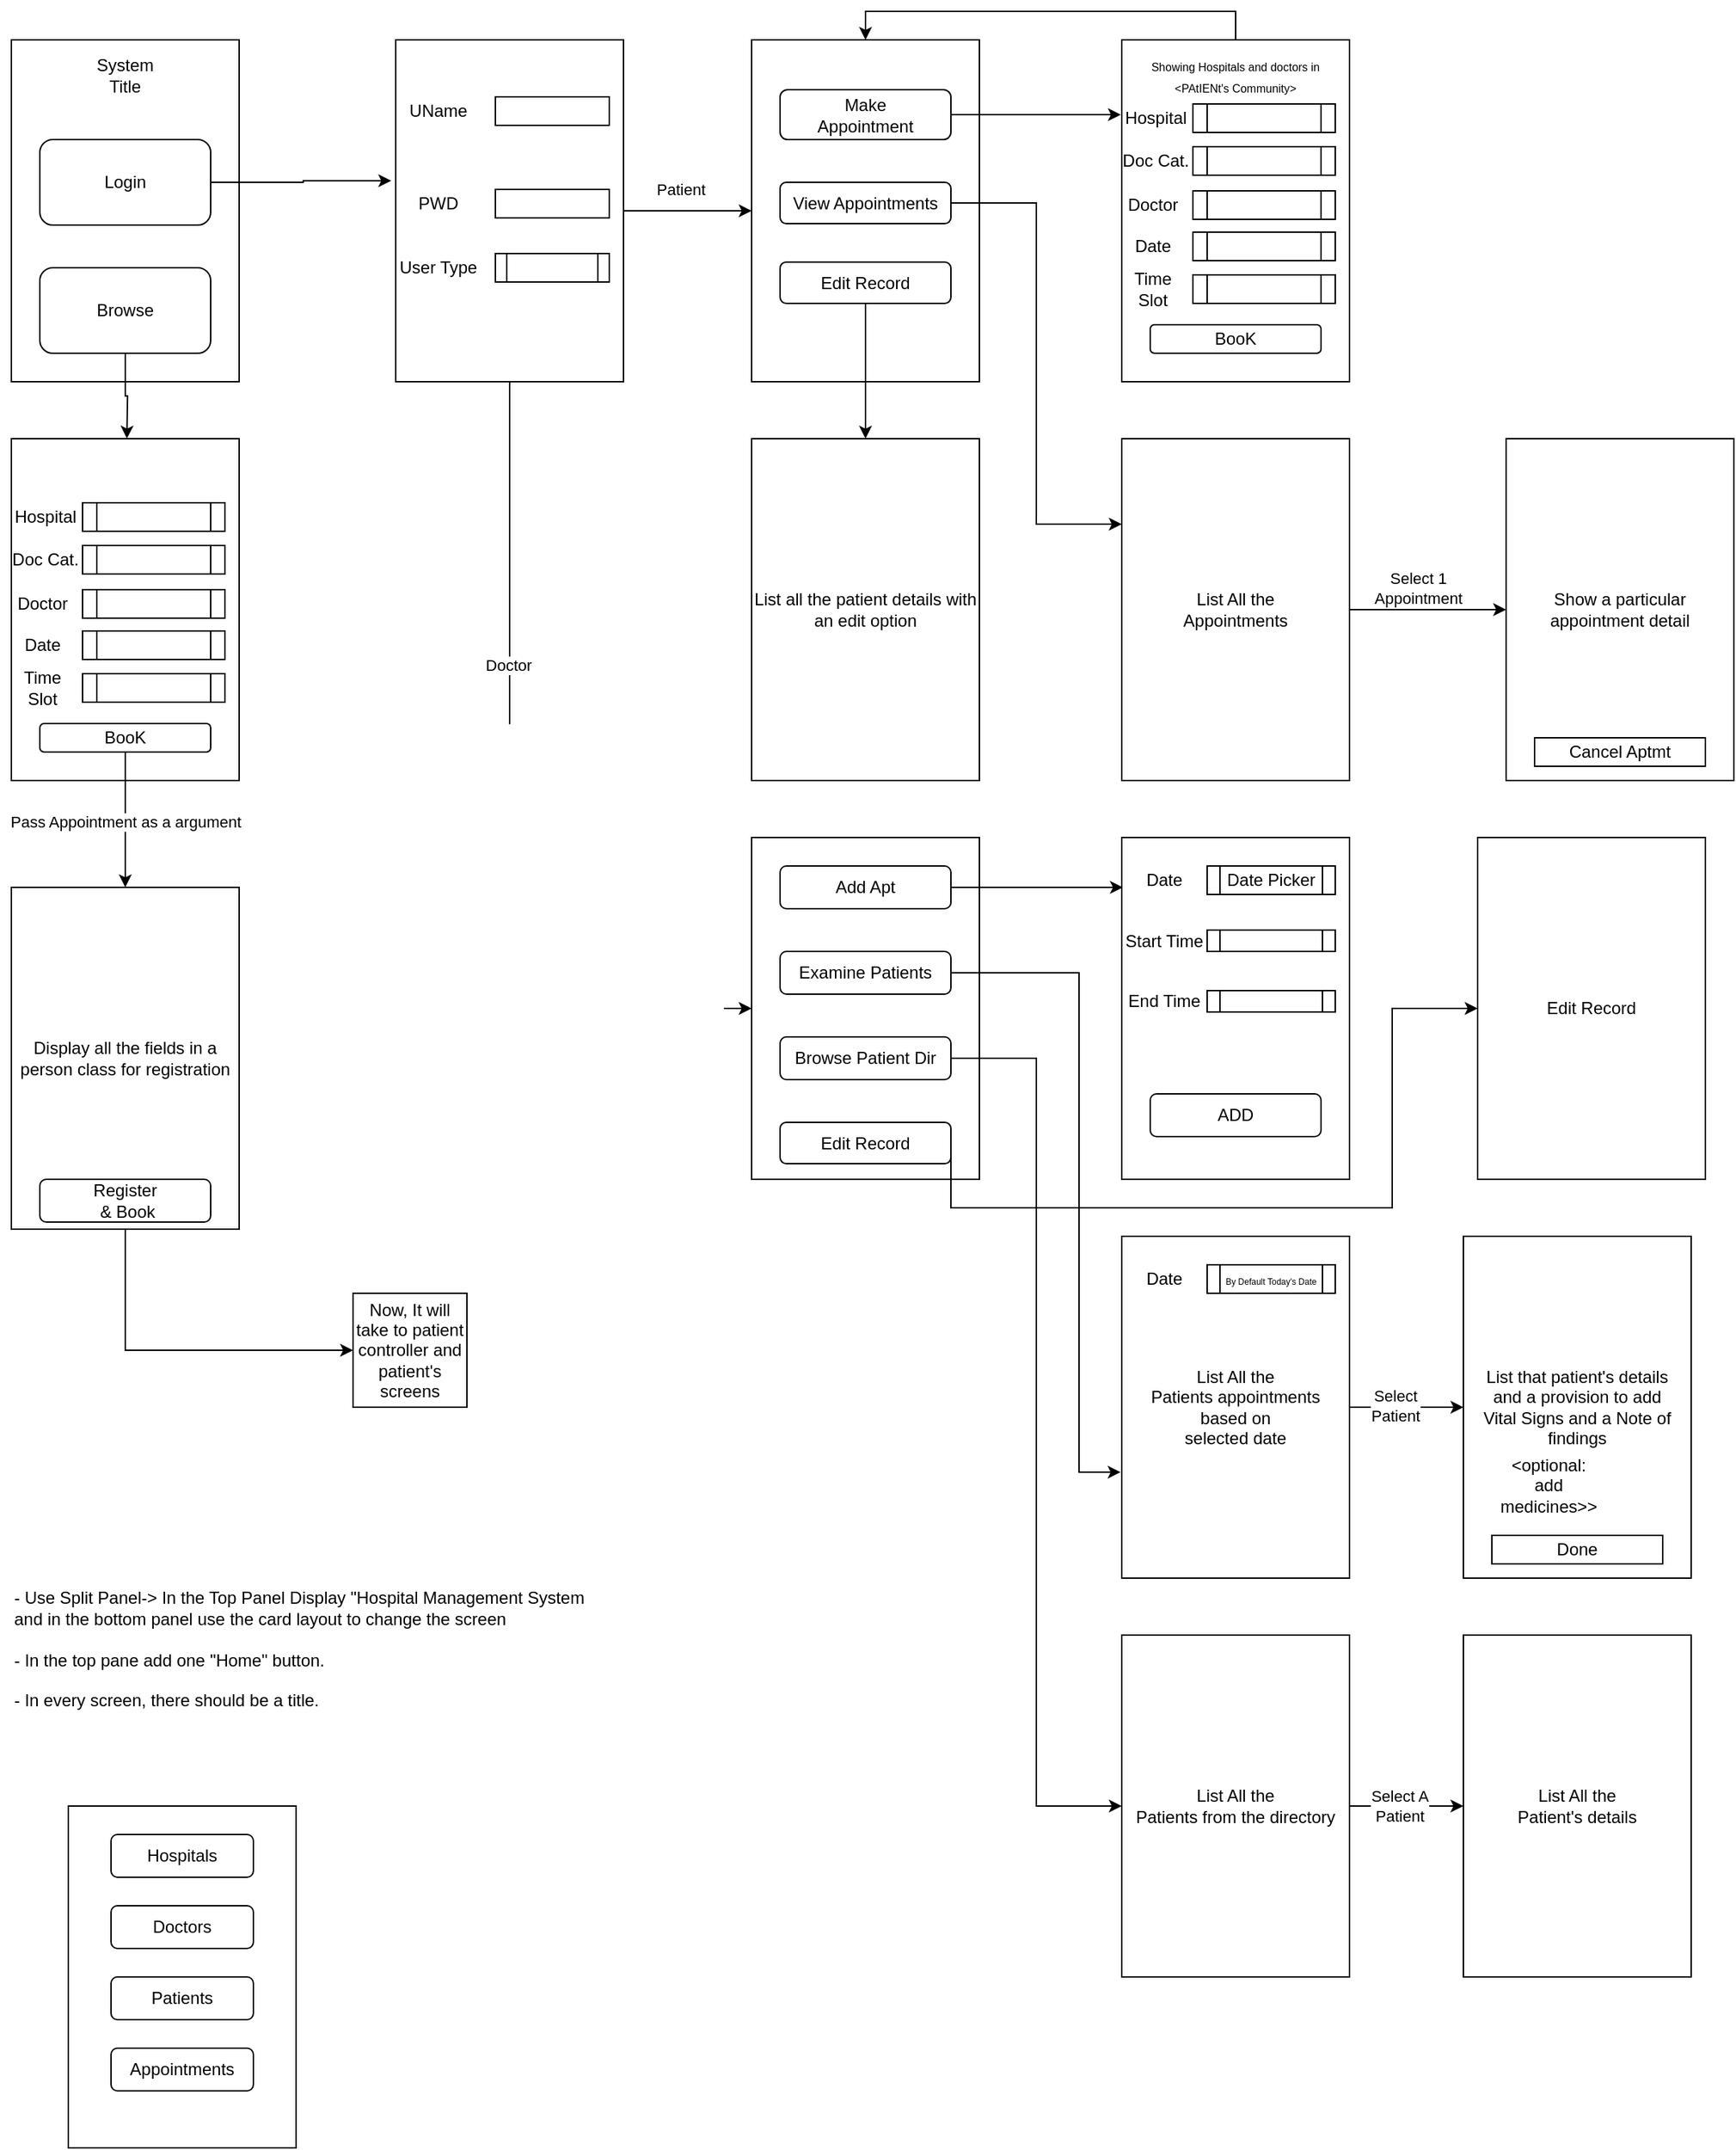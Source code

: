 <mxfile version="23.1.5" type="device">
  <diagram name="Page-1" id="bV15BvsTJDbBpbY3DTvm">
    <mxGraphModel dx="934" dy="454" grid="1" gridSize="10" guides="1" tooltips="1" connect="1" arrows="1" fold="1" page="1" pageScale="1" pageWidth="850" pageHeight="1100" math="0" shadow="0">
      <root>
        <mxCell id="0" />
        <mxCell id="1" parent="0" />
        <mxCell id="gCcOP2Ut4aRzR15WRA2k-3" value="" style="rounded=0;whiteSpace=wrap;html=1;" parent="1" vertex="1">
          <mxGeometry x="40" y="40" width="160" height="240" as="geometry" />
        </mxCell>
        <mxCell id="gCcOP2Ut4aRzR15WRA2k-4" value="Login" style="rounded=1;whiteSpace=wrap;html=1;" parent="1" vertex="1">
          <mxGeometry x="60" y="110" width="120" height="60" as="geometry" />
        </mxCell>
        <mxCell id="gCcOP2Ut4aRzR15WRA2k-5" value="Browse" style="rounded=1;whiteSpace=wrap;html=1;" parent="1" vertex="1">
          <mxGeometry x="60" y="200" width="120" height="60" as="geometry" />
        </mxCell>
        <mxCell id="gCcOP2Ut4aRzR15WRA2k-6" value="System Title" style="text;html=1;align=center;verticalAlign=middle;whiteSpace=wrap;rounded=0;" parent="1" vertex="1">
          <mxGeometry x="90" y="50" width="60" height="30" as="geometry" />
        </mxCell>
        <mxCell id="gCcOP2Ut4aRzR15WRA2k-19" style="edgeStyle=orthogonalEdgeStyle;rounded=0;orthogonalLoop=1;jettySize=auto;html=1;entryX=0;entryY=0.5;entryDx=0;entryDy=0;" parent="1" source="gCcOP2Ut4aRzR15WRA2k-7" target="gCcOP2Ut4aRzR15WRA2k-16" edge="1">
          <mxGeometry relative="1" as="geometry" />
        </mxCell>
        <mxCell id="gCcOP2Ut4aRzR15WRA2k-20" value="&lt;div&gt;Patient&lt;/div&gt;" style="edgeLabel;html=1;align=center;verticalAlign=middle;resizable=0;points=[];" parent="gCcOP2Ut4aRzR15WRA2k-19" vertex="1" connectable="0">
          <mxGeometry x="-0.424" y="-3" relative="1" as="geometry">
            <mxPoint x="14" y="-18" as="offset" />
          </mxGeometry>
        </mxCell>
        <mxCell id="gCcOP2Ut4aRzR15WRA2k-51" style="edgeStyle=orthogonalEdgeStyle;rounded=0;orthogonalLoop=1;jettySize=auto;html=1;entryX=0;entryY=0.5;entryDx=0;entryDy=0;exitX=0.5;exitY=1;exitDx=0;exitDy=0;" parent="1" source="gCcOP2Ut4aRzR15WRA2k-7" target="gCcOP2Ut4aRzR15WRA2k-50" edge="1">
          <mxGeometry relative="1" as="geometry" />
        </mxCell>
        <mxCell id="gCcOP2Ut4aRzR15WRA2k-84" value="Doctor" style="edgeLabel;html=1;align=center;verticalAlign=middle;resizable=0;points=[];" parent="gCcOP2Ut4aRzR15WRA2k-51" vertex="1" connectable="0">
          <mxGeometry x="-0.347" y="-1" relative="1" as="geometry">
            <mxPoint as="offset" />
          </mxGeometry>
        </mxCell>
        <mxCell id="gCcOP2Ut4aRzR15WRA2k-7" value="" style="rounded=0;whiteSpace=wrap;html=1;" parent="1" vertex="1">
          <mxGeometry x="310" y="40" width="160" height="240" as="geometry" />
        </mxCell>
        <mxCell id="gCcOP2Ut4aRzR15WRA2k-8" value="" style="rounded=0;whiteSpace=wrap;html=1;" parent="1" vertex="1">
          <mxGeometry x="380" y="80" width="80" height="20" as="geometry" />
        </mxCell>
        <mxCell id="gCcOP2Ut4aRzR15WRA2k-9" value="UName" style="text;html=1;align=center;verticalAlign=middle;whiteSpace=wrap;rounded=0;" parent="1" vertex="1">
          <mxGeometry x="310" y="75" width="60" height="30" as="geometry" />
        </mxCell>
        <mxCell id="gCcOP2Ut4aRzR15WRA2k-10" value="" style="rounded=0;whiteSpace=wrap;html=1;" parent="1" vertex="1">
          <mxGeometry x="380" y="145" width="80" height="20" as="geometry" />
        </mxCell>
        <mxCell id="gCcOP2Ut4aRzR15WRA2k-11" value="PWD" style="text;html=1;align=center;verticalAlign=middle;whiteSpace=wrap;rounded=0;" parent="1" vertex="1">
          <mxGeometry x="310" y="140" width="60" height="30" as="geometry" />
        </mxCell>
        <mxCell id="gCcOP2Ut4aRzR15WRA2k-12" value="" style="shape=process;whiteSpace=wrap;html=1;backgroundOutline=1;" parent="1" vertex="1">
          <mxGeometry x="380" y="190" width="80" height="20" as="geometry" />
        </mxCell>
        <mxCell id="gCcOP2Ut4aRzR15WRA2k-13" value="User Type" style="text;html=1;align=center;verticalAlign=middle;whiteSpace=wrap;rounded=0;" parent="1" vertex="1">
          <mxGeometry x="310" y="185" width="60" height="30" as="geometry" />
        </mxCell>
        <mxCell id="gCcOP2Ut4aRzR15WRA2k-14" style="edgeStyle=orthogonalEdgeStyle;rounded=0;orthogonalLoop=1;jettySize=auto;html=1;entryX=-0.02;entryY=0.412;entryDx=0;entryDy=0;entryPerimeter=0;" parent="1" source="gCcOP2Ut4aRzR15WRA2k-4" target="gCcOP2Ut4aRzR15WRA2k-7" edge="1">
          <mxGeometry relative="1" as="geometry" />
        </mxCell>
        <mxCell id="gCcOP2Ut4aRzR15WRA2k-16" value="" style="rounded=0;whiteSpace=wrap;html=1;" parent="1" vertex="1">
          <mxGeometry x="560" y="40" width="160" height="240" as="geometry" />
        </mxCell>
        <mxCell id="gCcOP2Ut4aRzR15WRA2k-17" value="Make&lt;br&gt;&lt;div&gt;Appointment&lt;/div&gt;" style="rounded=1;whiteSpace=wrap;html=1;" parent="1" vertex="1">
          <mxGeometry x="580" y="75" width="120" height="35" as="geometry" />
        </mxCell>
        <mxCell id="gCcOP2Ut4aRzR15WRA2k-46" style="edgeStyle=orthogonalEdgeStyle;rounded=0;orthogonalLoop=1;jettySize=auto;html=1;entryX=0.5;entryY=0;entryDx=0;entryDy=0;" parent="1" source="gCcOP2Ut4aRzR15WRA2k-18" target="gCcOP2Ut4aRzR15WRA2k-45" edge="1">
          <mxGeometry relative="1" as="geometry" />
        </mxCell>
        <mxCell id="gCcOP2Ut4aRzR15WRA2k-18" value="Edit Record" style="rounded=1;whiteSpace=wrap;html=1;" parent="1" vertex="1">
          <mxGeometry x="580" y="196" width="120" height="29" as="geometry" />
        </mxCell>
        <mxCell id="gCcOP2Ut4aRzR15WRA2k-49" style="edgeStyle=orthogonalEdgeStyle;rounded=0;orthogonalLoop=1;jettySize=auto;html=1;entryX=0.5;entryY=0;entryDx=0;entryDy=0;exitX=0.5;exitY=0;exitDx=0;exitDy=0;" parent="1" source="gCcOP2Ut4aRzR15WRA2k-21" target="gCcOP2Ut4aRzR15WRA2k-16" edge="1">
          <mxGeometry relative="1" as="geometry" />
        </mxCell>
        <mxCell id="gCcOP2Ut4aRzR15WRA2k-21" value="" style="rounded=0;whiteSpace=wrap;html=1;" parent="1" vertex="1">
          <mxGeometry x="820" y="40" width="160" height="240" as="geometry" />
        </mxCell>
        <mxCell id="gCcOP2Ut4aRzR15WRA2k-22" value="&lt;font style=&quot;font-size: 8px;&quot;&gt;Showing Hospitals and doctors in &amp;lt;PAtIENt&#39;s Community&amp;gt;&lt;br&gt;&lt;/font&gt;" style="text;html=1;align=center;verticalAlign=middle;whiteSpace=wrap;rounded=0;" parent="1" vertex="1">
          <mxGeometry x="830" y="50" width="140" height="30" as="geometry" />
        </mxCell>
        <mxCell id="gCcOP2Ut4aRzR15WRA2k-23" value="" style="shape=process;whiteSpace=wrap;html=1;backgroundOutline=1;" parent="1" vertex="1">
          <mxGeometry x="870" y="85" width="100" height="20" as="geometry" />
        </mxCell>
        <mxCell id="gCcOP2Ut4aRzR15WRA2k-24" value="Hospital" style="text;html=1;align=center;verticalAlign=middle;whiteSpace=wrap;rounded=0;" parent="1" vertex="1">
          <mxGeometry x="814" y="80" width="60" height="30" as="geometry" />
        </mxCell>
        <mxCell id="gCcOP2Ut4aRzR15WRA2k-27" value="" style="shape=process;whiteSpace=wrap;html=1;backgroundOutline=1;" parent="1" vertex="1">
          <mxGeometry x="870" y="146" width="100" height="20" as="geometry" />
        </mxCell>
        <mxCell id="gCcOP2Ut4aRzR15WRA2k-28" value="Doctor" style="text;html=1;align=center;verticalAlign=middle;whiteSpace=wrap;rounded=0;" parent="1" vertex="1">
          <mxGeometry x="812" y="141" width="60" height="30" as="geometry" />
        </mxCell>
        <mxCell id="gCcOP2Ut4aRzR15WRA2k-29" value="" style="shape=process;whiteSpace=wrap;html=1;backgroundOutline=1;" parent="1" vertex="1">
          <mxGeometry x="870" y="205" width="100" height="20" as="geometry" />
        </mxCell>
        <mxCell id="gCcOP2Ut4aRzR15WRA2k-30" value="&lt;div&gt;Time&lt;/div&gt;&lt;div&gt;Slot&lt;br&gt;&lt;/div&gt;" style="text;html=1;align=center;verticalAlign=middle;whiteSpace=wrap;rounded=0;" parent="1" vertex="1">
          <mxGeometry x="812" y="200" width="60" height="30" as="geometry" />
        </mxCell>
        <mxCell id="gCcOP2Ut4aRzR15WRA2k-31" value="" style="shape=process;whiteSpace=wrap;html=1;backgroundOutline=1;" parent="1" vertex="1">
          <mxGeometry x="870" y="115" width="100" height="20" as="geometry" />
        </mxCell>
        <mxCell id="gCcOP2Ut4aRzR15WRA2k-32" value="Doc Cat." style="text;html=1;align=center;verticalAlign=middle;whiteSpace=wrap;rounded=0;" parent="1" vertex="1">
          <mxGeometry x="814" y="110" width="60" height="30" as="geometry" />
        </mxCell>
        <mxCell id="gCcOP2Ut4aRzR15WRA2k-33" value="&lt;div&gt;BooK&lt;/div&gt;" style="rounded=1;whiteSpace=wrap;html=1;" parent="1" vertex="1">
          <mxGeometry x="840" y="240" width="120" height="20" as="geometry" />
        </mxCell>
        <mxCell id="gCcOP2Ut4aRzR15WRA2k-36" style="edgeStyle=orthogonalEdgeStyle;rounded=0;orthogonalLoop=1;jettySize=auto;html=1;entryX=-0.004;entryY=0.219;entryDx=0;entryDy=0;entryPerimeter=0;" parent="1" source="gCcOP2Ut4aRzR15WRA2k-17" target="gCcOP2Ut4aRzR15WRA2k-21" edge="1">
          <mxGeometry relative="1" as="geometry" />
        </mxCell>
        <mxCell id="gCcOP2Ut4aRzR15WRA2k-40" style="edgeStyle=orthogonalEdgeStyle;rounded=0;orthogonalLoop=1;jettySize=auto;html=1;exitX=1;exitY=0.5;exitDx=0;exitDy=0;entryX=0;entryY=0.25;entryDx=0;entryDy=0;" parent="1" source="gCcOP2Ut4aRzR15WRA2k-37" target="gCcOP2Ut4aRzR15WRA2k-39" edge="1">
          <mxGeometry relative="1" as="geometry" />
        </mxCell>
        <mxCell id="gCcOP2Ut4aRzR15WRA2k-37" value="View Appointments" style="rounded=1;whiteSpace=wrap;html=1;" parent="1" vertex="1">
          <mxGeometry x="580" y="140" width="120" height="29" as="geometry" />
        </mxCell>
        <mxCell id="gCcOP2Ut4aRzR15WRA2k-42" style="edgeStyle=orthogonalEdgeStyle;rounded=0;orthogonalLoop=1;jettySize=auto;html=1;entryX=0;entryY=0.5;entryDx=0;entryDy=0;" parent="1" source="gCcOP2Ut4aRzR15WRA2k-39" target="gCcOP2Ut4aRzR15WRA2k-41" edge="1">
          <mxGeometry relative="1" as="geometry" />
        </mxCell>
        <mxCell id="gCcOP2Ut4aRzR15WRA2k-43" value="Select 1 &lt;br&gt;Appointment" style="edgeLabel;html=1;align=center;verticalAlign=middle;resizable=0;points=[];" parent="gCcOP2Ut4aRzR15WRA2k-42" vertex="1" connectable="0">
          <mxGeometry x="-0.136" relative="1" as="geometry">
            <mxPoint y="-15" as="offset" />
          </mxGeometry>
        </mxCell>
        <mxCell id="gCcOP2Ut4aRzR15WRA2k-39" value="List All the &lt;br&gt;&lt;div&gt;Appointments&lt;/div&gt;" style="rounded=0;whiteSpace=wrap;html=1;" parent="1" vertex="1">
          <mxGeometry x="820" y="320" width="160" height="240" as="geometry" />
        </mxCell>
        <mxCell id="gCcOP2Ut4aRzR15WRA2k-41" value="&lt;div&gt;Show a particular appointment detail&lt;/div&gt;" style="rounded=0;whiteSpace=wrap;html=1;" parent="1" vertex="1">
          <mxGeometry x="1090" y="320" width="160" height="240" as="geometry" />
        </mxCell>
        <mxCell id="gCcOP2Ut4aRzR15WRA2k-44" value="Cancel Aptmt" style="rounded=0;whiteSpace=wrap;html=1;" parent="1" vertex="1">
          <mxGeometry x="1110" y="530" width="120" height="20" as="geometry" />
        </mxCell>
        <mxCell id="gCcOP2Ut4aRzR15WRA2k-45" value="&lt;div&gt;List all the patient details with an edit option&lt;/div&gt;" style="rounded=0;whiteSpace=wrap;html=1;" parent="1" vertex="1">
          <mxGeometry x="560" y="320" width="160" height="240" as="geometry" />
        </mxCell>
        <mxCell id="gCcOP2Ut4aRzR15WRA2k-50" value="" style="rounded=0;whiteSpace=wrap;html=1;" parent="1" vertex="1">
          <mxGeometry x="560" y="600" width="160" height="240" as="geometry" />
        </mxCell>
        <mxCell id="gCcOP2Ut4aRzR15WRA2k-52" value="Add Apt " style="rounded=1;whiteSpace=wrap;html=1;" parent="1" vertex="1">
          <mxGeometry x="580" y="620" width="120" height="30" as="geometry" />
        </mxCell>
        <mxCell id="gCcOP2Ut4aRzR15WRA2k-74" style="edgeStyle=orthogonalEdgeStyle;rounded=0;orthogonalLoop=1;jettySize=auto;html=1;entryX=0;entryY=0.5;entryDx=0;entryDy=0;" parent="1" source="gCcOP2Ut4aRzR15WRA2k-53" target="gCcOP2Ut4aRzR15WRA2k-73" edge="1">
          <mxGeometry relative="1" as="geometry" />
        </mxCell>
        <mxCell id="gCcOP2Ut4aRzR15WRA2k-53" value="Browse Patient Dir" style="rounded=1;whiteSpace=wrap;html=1;" parent="1" vertex="1">
          <mxGeometry x="580" y="740" width="120" height="30" as="geometry" />
        </mxCell>
        <mxCell id="gCcOP2Ut4aRzR15WRA2k-54" value="Examine Patients" style="rounded=1;whiteSpace=wrap;html=1;" parent="1" vertex="1">
          <mxGeometry x="580" y="680" width="120" height="30" as="geometry" />
        </mxCell>
        <mxCell id="gCcOP2Ut4aRzR15WRA2k-83" style="edgeStyle=orthogonalEdgeStyle;rounded=0;orthogonalLoop=1;jettySize=auto;html=1;exitX=1;exitY=0.5;exitDx=0;exitDy=0;entryX=0;entryY=0.5;entryDx=0;entryDy=0;" parent="1" source="gCcOP2Ut4aRzR15WRA2k-56" target="gCcOP2Ut4aRzR15WRA2k-82" edge="1">
          <mxGeometry relative="1" as="geometry">
            <Array as="points">
              <mxPoint x="700" y="860" />
              <mxPoint x="1010" y="860" />
              <mxPoint x="1010" y="720" />
            </Array>
          </mxGeometry>
        </mxCell>
        <mxCell id="gCcOP2Ut4aRzR15WRA2k-56" value="Edit Record" style="rounded=1;whiteSpace=wrap;html=1;" parent="1" vertex="1">
          <mxGeometry x="580" y="800" width="120" height="29" as="geometry" />
        </mxCell>
        <mxCell id="gCcOP2Ut4aRzR15WRA2k-57" value="" style="rounded=0;whiteSpace=wrap;html=1;" parent="1" vertex="1">
          <mxGeometry x="820" y="600" width="160" height="240" as="geometry" />
        </mxCell>
        <mxCell id="gCcOP2Ut4aRzR15WRA2k-58" value="Date Picker" style="shape=process;whiteSpace=wrap;html=1;backgroundOutline=1;" parent="1" vertex="1">
          <mxGeometry x="880" y="620" width="90" height="20" as="geometry" />
        </mxCell>
        <mxCell id="gCcOP2Ut4aRzR15WRA2k-59" value="Date" style="text;html=1;align=center;verticalAlign=middle;whiteSpace=wrap;rounded=0;" parent="1" vertex="1">
          <mxGeometry x="820" y="615" width="60" height="30" as="geometry" />
        </mxCell>
        <mxCell id="gCcOP2Ut4aRzR15WRA2k-60" value="" style="shape=process;whiteSpace=wrap;html=1;backgroundOutline=1;" parent="1" vertex="1">
          <mxGeometry x="880" y="665" width="90" height="15" as="geometry" />
        </mxCell>
        <mxCell id="gCcOP2Ut4aRzR15WRA2k-61" value="Start Time" style="text;html=1;align=center;verticalAlign=middle;whiteSpace=wrap;rounded=0;" parent="1" vertex="1">
          <mxGeometry x="820" y="657.5" width="60" height="30" as="geometry" />
        </mxCell>
        <mxCell id="gCcOP2Ut4aRzR15WRA2k-63" value="" style="shape=process;whiteSpace=wrap;html=1;backgroundOutline=1;" parent="1" vertex="1">
          <mxGeometry x="880" y="707.5" width="90" height="15" as="geometry" />
        </mxCell>
        <mxCell id="gCcOP2Ut4aRzR15WRA2k-64" value="End Time" style="text;html=1;align=center;verticalAlign=middle;whiteSpace=wrap;rounded=0;" parent="1" vertex="1">
          <mxGeometry x="820" y="700" width="60" height="30" as="geometry" />
        </mxCell>
        <mxCell id="gCcOP2Ut4aRzR15WRA2k-65" value="ADD" style="rounded=1;whiteSpace=wrap;html=1;" parent="1" vertex="1">
          <mxGeometry x="840" y="780" width="120" height="30" as="geometry" />
        </mxCell>
        <mxCell id="gCcOP2Ut4aRzR15WRA2k-66" style="edgeStyle=orthogonalEdgeStyle;rounded=0;orthogonalLoop=1;jettySize=auto;html=1;entryX=0.005;entryY=0.146;entryDx=0;entryDy=0;entryPerimeter=0;" parent="1" source="gCcOP2Ut4aRzR15WRA2k-52" target="gCcOP2Ut4aRzR15WRA2k-57" edge="1">
          <mxGeometry relative="1" as="geometry" />
        </mxCell>
        <mxCell id="gCcOP2Ut4aRzR15WRA2k-68" style="edgeStyle=orthogonalEdgeStyle;rounded=0;orthogonalLoop=1;jettySize=auto;html=1;entryX=-0.005;entryY=0.69;entryDx=0;entryDy=0;entryPerimeter=0;" parent="1" source="gCcOP2Ut4aRzR15WRA2k-54" target="gCcOP2Ut4aRzR15WRA2k-69" edge="1">
          <mxGeometry relative="1" as="geometry">
            <mxPoint x="820.8" y="1007.2" as="targetPoint" />
            <Array as="points">
              <mxPoint x="790" y="695" />
              <mxPoint x="790" y="1046" />
            </Array>
          </mxGeometry>
        </mxCell>
        <mxCell id="gCcOP2Ut4aRzR15WRA2k-72" style="edgeStyle=orthogonalEdgeStyle;rounded=0;orthogonalLoop=1;jettySize=auto;html=1;" parent="1" source="gCcOP2Ut4aRzR15WRA2k-69" target="gCcOP2Ut4aRzR15WRA2k-70" edge="1">
          <mxGeometry relative="1" as="geometry" />
        </mxCell>
        <mxCell id="gCcOP2Ut4aRzR15WRA2k-77" value="Select &lt;br&gt;&lt;div&gt;Patient&lt;/div&gt;" style="edgeLabel;html=1;align=center;verticalAlign=middle;resizable=0;points=[];" parent="gCcOP2Ut4aRzR15WRA2k-72" vertex="1" connectable="0">
          <mxGeometry x="-0.216" y="1" relative="1" as="geometry">
            <mxPoint as="offset" />
          </mxGeometry>
        </mxCell>
        <mxCell id="gCcOP2Ut4aRzR15WRA2k-69" value="List All the &lt;br&gt;&lt;div&gt;Patients appointments&lt;/div&gt;&lt;div&gt;based on&lt;br&gt;selected date&lt;/div&gt;" style="rounded=0;whiteSpace=wrap;html=1;" parent="1" vertex="1">
          <mxGeometry x="820" y="880" width="160" height="240" as="geometry" />
        </mxCell>
        <mxCell id="gCcOP2Ut4aRzR15WRA2k-70" value="&lt;div&gt;List that patient&#39;s details&lt;/div&gt;&lt;div&gt;and a provision to add &lt;br&gt;&lt;/div&gt;&lt;div&gt;Vital Signs and a Note of findings&lt;/div&gt;" style="rounded=0;whiteSpace=wrap;html=1;" parent="1" vertex="1">
          <mxGeometry x="1060" y="880" width="160" height="240" as="geometry" />
        </mxCell>
        <mxCell id="gCcOP2Ut4aRzR15WRA2k-71" value="Done" style="rounded=0;whiteSpace=wrap;html=1;" parent="1" vertex="1">
          <mxGeometry x="1080" y="1090" width="120" height="20" as="geometry" />
        </mxCell>
        <mxCell id="gCcOP2Ut4aRzR15WRA2k-80" style="edgeStyle=orthogonalEdgeStyle;rounded=0;orthogonalLoop=1;jettySize=auto;html=1;entryX=0;entryY=0.5;entryDx=0;entryDy=0;" parent="1" source="gCcOP2Ut4aRzR15WRA2k-73" target="gCcOP2Ut4aRzR15WRA2k-79" edge="1">
          <mxGeometry relative="1" as="geometry" />
        </mxCell>
        <mxCell id="gCcOP2Ut4aRzR15WRA2k-81" value="Select A &lt;br&gt;Patient" style="edgeLabel;html=1;align=center;verticalAlign=middle;resizable=0;points=[];" parent="gCcOP2Ut4aRzR15WRA2k-80" vertex="1" connectable="0">
          <mxGeometry x="-0.125" relative="1" as="geometry">
            <mxPoint as="offset" />
          </mxGeometry>
        </mxCell>
        <mxCell id="gCcOP2Ut4aRzR15WRA2k-73" value="List All the &lt;br&gt;&lt;div&gt;Patients from the directory&lt;/div&gt;" style="rounded=0;whiteSpace=wrap;html=1;" parent="1" vertex="1">
          <mxGeometry x="820" y="1160" width="160" height="240" as="geometry" />
        </mxCell>
        <mxCell id="gCcOP2Ut4aRzR15WRA2k-75" value="&lt;font style=&quot;font-size: 6px;&quot;&gt;By Default Today&#39;s Date&lt;/font&gt;" style="shape=process;whiteSpace=wrap;html=1;backgroundOutline=1;" parent="1" vertex="1">
          <mxGeometry x="880" y="900" width="90" height="20" as="geometry" />
        </mxCell>
        <mxCell id="gCcOP2Ut4aRzR15WRA2k-76" value="Date" style="text;html=1;align=center;verticalAlign=middle;whiteSpace=wrap;rounded=0;" parent="1" vertex="1">
          <mxGeometry x="820" y="895" width="60" height="30" as="geometry" />
        </mxCell>
        <mxCell id="gCcOP2Ut4aRzR15WRA2k-78" value="&amp;lt;optional: add medicines&amp;gt;&amp;gt;" style="text;html=1;align=center;verticalAlign=middle;whiteSpace=wrap;rounded=0;" parent="1" vertex="1">
          <mxGeometry x="1090" y="1040" width="60" height="30" as="geometry" />
        </mxCell>
        <mxCell id="gCcOP2Ut4aRzR15WRA2k-79" value="List All the &lt;br&gt;&lt;div&gt;Patient&#39;s details&lt;/div&gt;" style="rounded=0;whiteSpace=wrap;html=1;" parent="1" vertex="1">
          <mxGeometry x="1060" y="1160" width="160" height="240" as="geometry" />
        </mxCell>
        <mxCell id="gCcOP2Ut4aRzR15WRA2k-82" value="Edit Record" style="rounded=0;whiteSpace=wrap;html=1;" parent="1" vertex="1">
          <mxGeometry x="1070" y="600" width="160" height="240" as="geometry" />
        </mxCell>
        <mxCell id="gCcOP2Ut4aRzR15WRA2k-85" value="" style="shape=process;whiteSpace=wrap;html=1;backgroundOutline=1;" parent="1" vertex="1">
          <mxGeometry x="870" y="175" width="100" height="20" as="geometry" />
        </mxCell>
        <mxCell id="gCcOP2Ut4aRzR15WRA2k-86" value="Date" style="text;html=1;align=center;verticalAlign=middle;whiteSpace=wrap;rounded=0;" parent="1" vertex="1">
          <mxGeometry x="812" y="170" width="60" height="30" as="geometry" />
        </mxCell>
        <mxCell id="Q_BoY5dDHhrMhQj-Vz4E-2" style="edgeStyle=orthogonalEdgeStyle;rounded=0;orthogonalLoop=1;jettySize=auto;html=1;entryX=0.507;entryY=-0.042;entryDx=0;entryDy=0;entryPerimeter=0;" edge="1" parent="1" source="gCcOP2Ut4aRzR15WRA2k-5">
          <mxGeometry relative="1" as="geometry">
            <mxPoint x="121.12" y="319.92" as="targetPoint" />
          </mxGeometry>
        </mxCell>
        <mxCell id="Q_BoY5dDHhrMhQj-Vz4E-14" value="" style="rounded=0;whiteSpace=wrap;html=1;" vertex="1" parent="1">
          <mxGeometry x="40" y="320" width="160" height="240" as="geometry" />
        </mxCell>
        <mxCell id="Q_BoY5dDHhrMhQj-Vz4E-16" value="" style="shape=process;whiteSpace=wrap;html=1;backgroundOutline=1;" vertex="1" parent="1">
          <mxGeometry x="90" y="365" width="100" height="20" as="geometry" />
        </mxCell>
        <mxCell id="Q_BoY5dDHhrMhQj-Vz4E-17" value="Hospital" style="text;html=1;align=center;verticalAlign=middle;whiteSpace=wrap;rounded=0;" vertex="1" parent="1">
          <mxGeometry x="34" y="360" width="60" height="30" as="geometry" />
        </mxCell>
        <mxCell id="Q_BoY5dDHhrMhQj-Vz4E-18" value="" style="shape=process;whiteSpace=wrap;html=1;backgroundOutline=1;" vertex="1" parent="1">
          <mxGeometry x="90" y="426" width="100" height="20" as="geometry" />
        </mxCell>
        <mxCell id="Q_BoY5dDHhrMhQj-Vz4E-19" value="Doctor" style="text;html=1;align=center;verticalAlign=middle;whiteSpace=wrap;rounded=0;" vertex="1" parent="1">
          <mxGeometry x="32" y="421" width="60" height="30" as="geometry" />
        </mxCell>
        <mxCell id="Q_BoY5dDHhrMhQj-Vz4E-20" value="" style="shape=process;whiteSpace=wrap;html=1;backgroundOutline=1;" vertex="1" parent="1">
          <mxGeometry x="90" y="485" width="100" height="20" as="geometry" />
        </mxCell>
        <mxCell id="Q_BoY5dDHhrMhQj-Vz4E-21" value="&lt;div&gt;Time&lt;/div&gt;&lt;div&gt;Slot&lt;br&gt;&lt;/div&gt;" style="text;html=1;align=center;verticalAlign=middle;whiteSpace=wrap;rounded=0;" vertex="1" parent="1">
          <mxGeometry x="32" y="480" width="60" height="30" as="geometry" />
        </mxCell>
        <mxCell id="Q_BoY5dDHhrMhQj-Vz4E-22" value="" style="shape=process;whiteSpace=wrap;html=1;backgroundOutline=1;" vertex="1" parent="1">
          <mxGeometry x="90" y="395" width="100" height="20" as="geometry" />
        </mxCell>
        <mxCell id="Q_BoY5dDHhrMhQj-Vz4E-23" value="Doc Cat." style="text;html=1;align=center;verticalAlign=middle;whiteSpace=wrap;rounded=0;" vertex="1" parent="1">
          <mxGeometry x="34" y="390" width="60" height="30" as="geometry" />
        </mxCell>
        <mxCell id="Q_BoY5dDHhrMhQj-Vz4E-32" style="edgeStyle=orthogonalEdgeStyle;rounded=0;orthogonalLoop=1;jettySize=auto;html=1;exitX=0.5;exitY=1;exitDx=0;exitDy=0;entryX=0.5;entryY=0;entryDx=0;entryDy=0;" edge="1" parent="1" source="Q_BoY5dDHhrMhQj-Vz4E-24" target="Q_BoY5dDHhrMhQj-Vz4E-27">
          <mxGeometry relative="1" as="geometry" />
        </mxCell>
        <mxCell id="Q_BoY5dDHhrMhQj-Vz4E-33" value="&lt;div&gt;Pass Appointment as a argument&lt;/div&gt;" style="edgeLabel;html=1;align=center;verticalAlign=middle;resizable=0;points=[];" vertex="1" connectable="0" parent="Q_BoY5dDHhrMhQj-Vz4E-32">
          <mxGeometry x="0.017" relative="1" as="geometry">
            <mxPoint as="offset" />
          </mxGeometry>
        </mxCell>
        <mxCell id="Q_BoY5dDHhrMhQj-Vz4E-24" value="&lt;div&gt;BooK&lt;/div&gt;" style="rounded=1;whiteSpace=wrap;html=1;" vertex="1" parent="1">
          <mxGeometry x="60" y="520" width="120" height="20" as="geometry" />
        </mxCell>
        <mxCell id="Q_BoY5dDHhrMhQj-Vz4E-25" value="" style="shape=process;whiteSpace=wrap;html=1;backgroundOutline=1;" vertex="1" parent="1">
          <mxGeometry x="90" y="455" width="100" height="20" as="geometry" />
        </mxCell>
        <mxCell id="Q_BoY5dDHhrMhQj-Vz4E-26" value="Date" style="text;html=1;align=center;verticalAlign=middle;whiteSpace=wrap;rounded=0;" vertex="1" parent="1">
          <mxGeometry x="32" y="450" width="60" height="30" as="geometry" />
        </mxCell>
        <mxCell id="Q_BoY5dDHhrMhQj-Vz4E-36" style="edgeStyle=orthogonalEdgeStyle;rounded=0;orthogonalLoop=1;jettySize=auto;html=1;entryX=0;entryY=0.5;entryDx=0;entryDy=0;" edge="1" parent="1" source="Q_BoY5dDHhrMhQj-Vz4E-27" target="Q_BoY5dDHhrMhQj-Vz4E-34">
          <mxGeometry relative="1" as="geometry">
            <Array as="points">
              <mxPoint x="120" y="960" />
            </Array>
          </mxGeometry>
        </mxCell>
        <mxCell id="Q_BoY5dDHhrMhQj-Vz4E-27" value="Display all the fields in a &lt;br&gt;person class for registration" style="rounded=0;whiteSpace=wrap;html=1;" vertex="1" parent="1">
          <mxGeometry x="40" y="635" width="160" height="240" as="geometry" />
        </mxCell>
        <mxCell id="Q_BoY5dDHhrMhQj-Vz4E-29" value="&lt;div&gt;Register&lt;/div&gt;&amp;nbsp;&amp;amp; Book" style="rounded=1;whiteSpace=wrap;html=1;" vertex="1" parent="1">
          <mxGeometry x="60" y="840" width="120" height="30" as="geometry" />
        </mxCell>
        <mxCell id="Q_BoY5dDHhrMhQj-Vz4E-30" value="&lt;div align=&quot;left&quot;&gt;- Use Split Panel-&amp;gt; In the Top Panel Display &quot;Hospital Management System&lt;br&gt;and in the bottom panel use the card layout to change the screen&lt;br&gt;&lt;br&gt;- In the top pane add one &quot;Home&quot; button.&lt;br&gt;&lt;br&gt;- In every screen, there should be a title.&lt;/div&gt;" style="text;html=1;align=left;verticalAlign=middle;resizable=0;points=[];autosize=1;strokeColor=none;fillColor=none;" vertex="1" parent="1">
          <mxGeometry x="40" y="1120" width="420" height="100" as="geometry" />
        </mxCell>
        <mxCell id="Q_BoY5dDHhrMhQj-Vz4E-34" value="Now, It will take to patient controller and patient&#39;s screens" style="whiteSpace=wrap;html=1;aspect=fixed;" vertex="1" parent="1">
          <mxGeometry x="280" y="920" width="80" height="80" as="geometry" />
        </mxCell>
        <mxCell id="Q_BoY5dDHhrMhQj-Vz4E-37" value="" style="rounded=0;whiteSpace=wrap;html=1;" vertex="1" parent="1">
          <mxGeometry x="80" y="1280" width="160" height="240" as="geometry" />
        </mxCell>
        <mxCell id="Q_BoY5dDHhrMhQj-Vz4E-38" value="&lt;div&gt;Hospitals&lt;/div&gt;" style="rounded=1;whiteSpace=wrap;html=1;" vertex="1" parent="1">
          <mxGeometry x="110" y="1300" width="100" height="30" as="geometry" />
        </mxCell>
        <mxCell id="Q_BoY5dDHhrMhQj-Vz4E-39" value="&lt;div&gt;Doctors&lt;/div&gt;" style="rounded=1;whiteSpace=wrap;html=1;" vertex="1" parent="1">
          <mxGeometry x="110" y="1350" width="100" height="30" as="geometry" />
        </mxCell>
        <mxCell id="Q_BoY5dDHhrMhQj-Vz4E-40" value="Patients" style="rounded=1;whiteSpace=wrap;html=1;" vertex="1" parent="1">
          <mxGeometry x="110" y="1400" width="100" height="30" as="geometry" />
        </mxCell>
        <mxCell id="Q_BoY5dDHhrMhQj-Vz4E-41" value="Appointments" style="rounded=1;whiteSpace=wrap;html=1;" vertex="1" parent="1">
          <mxGeometry x="110" y="1450" width="100" height="30" as="geometry" />
        </mxCell>
      </root>
    </mxGraphModel>
  </diagram>
</mxfile>

